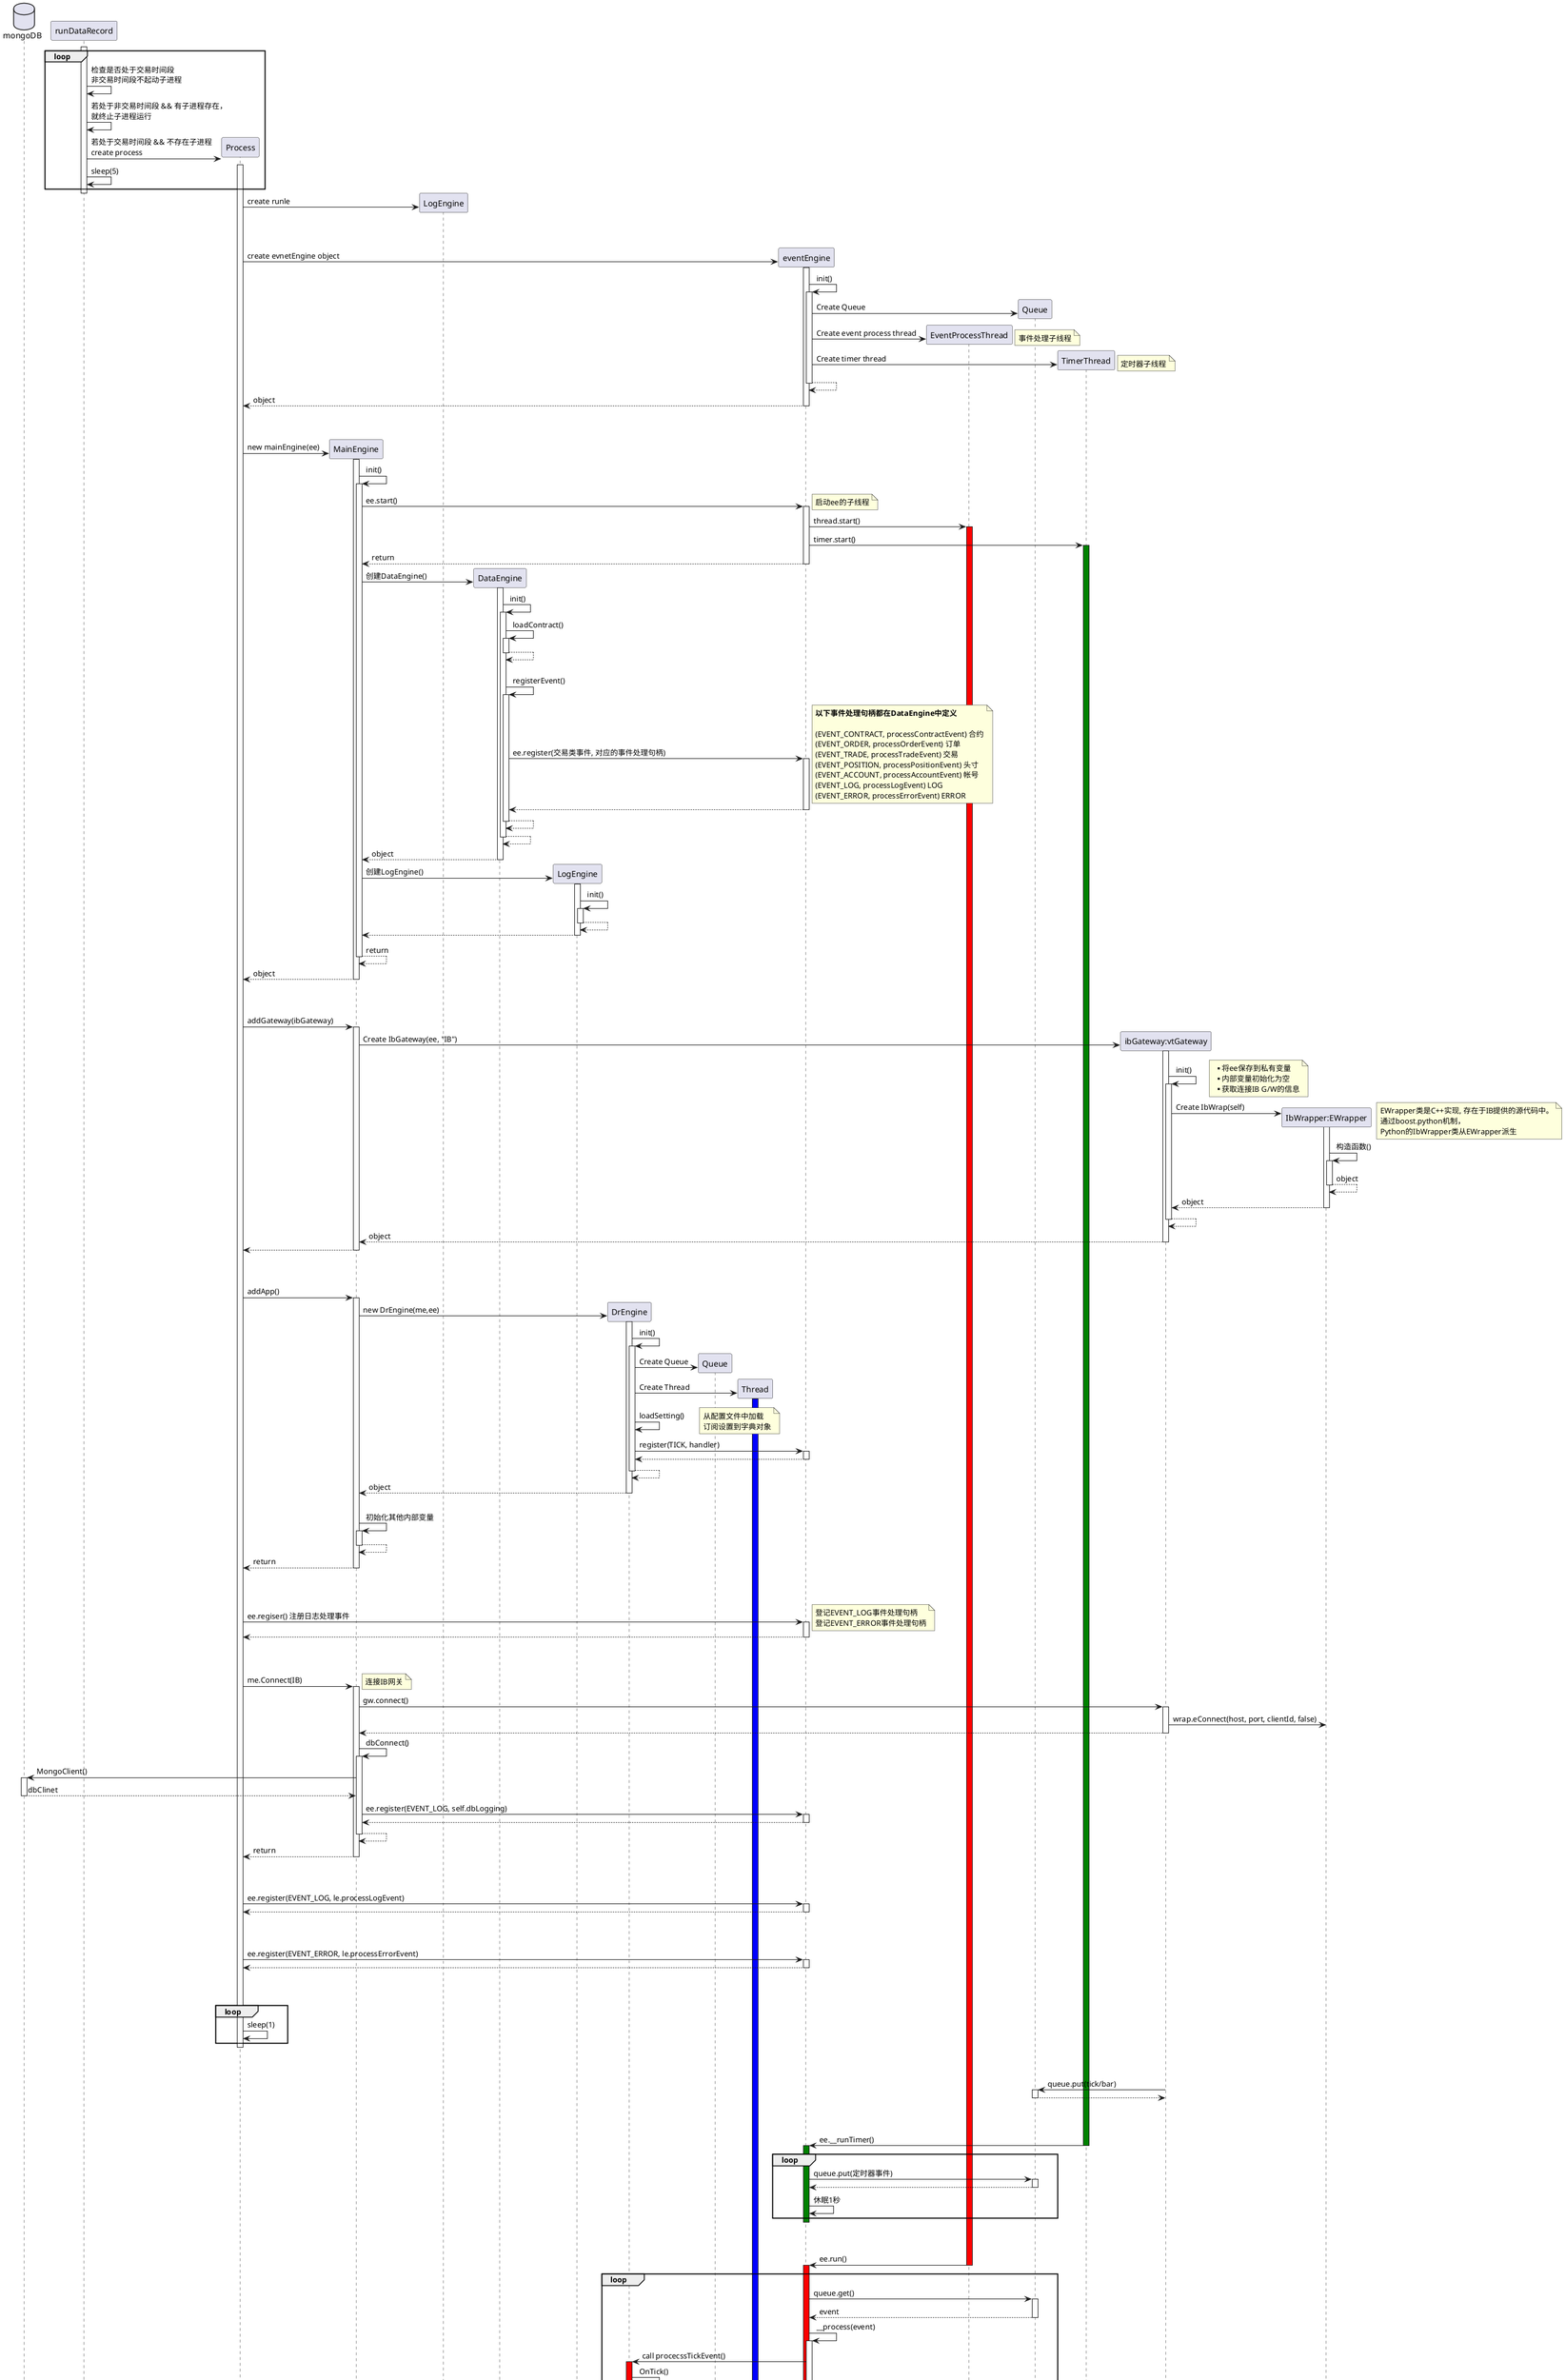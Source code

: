 @startuml
database mongoDB as db
participant runDataRecord as rundr
participant Process as run
participant MainEngine as me
participant LogEngine as runle
participant DataEngine as dte
participant LogEngine as le
participant DrEngine as dr
participant Queue as drq
participant Thread as drt
participant eventEngine as ee
participant EventProcessThread as eet
participant Queue as eeq
participant TimerThread as eetm
participant "ibGateway:vtGateway" as gw
participant "IbWrapper:EWrapper" as wrap





activate rundr
    loop
        rundr->rundr: 检查是否处于交易时间段\n非交易时间段不起动子进程
        rundr->rundr: 若处于非交易时间段 && 有子进程存在，\n就终止子进程运行
        rundr->run ** : 若处于交易时间段 && 不存在子进程\ncreate process
        activate run
        rundr->rundr: sleep(5)
    end loop
    deactivate rundr

run->runle ** : create runle
|||
|||
run->ee ** :create evnetEngine object
    activate ee
    ee->ee ++ : init()
        ee->eeq ** : Create Queue
        ee->eet ** : Create event process thread
        note right: 事件处理子线程
        ee->eetm ** : Create timer thread
        note right: 定时器子线程
        return
    return object
|||
|||
run->me ** : new mainEngine(ee)
    activate me
    me->me ++ : init()
        me->ee ++ : ee.start()
            note right: 启动ee的子线程
            ee->eet ++ #red : thread.start()
            ee->eetm ++ #green : timer.start()
            ee-->me--: return
        me->dte ** :创建DataEngine()
            activate dte
            dte->dte ++ : init()
                dte->dte ++ : loadContract()
                    return
                |||
                dte->dte ++ : registerEvent()
                    dte->ee ++ : ee.register(交易类事件, 对应的事件处理句柄)
                        note right
                            **以下事件处理句柄都在DataEngine中定义**

                            (EVENT_CONTRACT, processContractEvent) 合约
                            (EVENT_ORDER, processOrderEvent) 订单
                            (EVENT_TRADE, processTradeEvent) 交易
                            (EVENT_POSITION, processPositionEvent) 头寸
                            (EVENT_ACCOUNT, processAccountEvent) 帐号
                            (EVENT_LOG, processLogEvent) LOG
                            (EVENT_ERROR, processErrorEvent) ERROR
                        end note
                        return
                    return
                return
            return object
        me->le ** :创建LogEngine()
            activate le
            le->le ++ : init()
                return
            return
        me-->me--:return
    me-->run--: object
|||
|||
run->me ++ : addGateway(ibGateway)
    me->gw ** : Create IbGateway(ee, "IB")
        activate gw
            gw->gw ++ : init()
                note right
                    ** 将ee保存到私有变量
                    ** 内部变量初始化为空
                    ** 获取连接IB G/W的信息
                end note
                gw->wrap ** : Create IbWrap(self)
                    note right
                        EWrapper类是C++实现, 存在于IB提供的源代码中。
                        通过boost.python机制，
                        Python的IbWrapper类从EWrapper派生
                    end note
                    activate wrap
                    wrap->wrap ++ : 构造函数()
                        return object
                    return object
                return
        return object
    return
|||
|||
run->me ++ : addApp()
    me->dr**: new DrEngine(me,ee)
        activate dr
        dr->dr++:init()
            dr->drq **:Create Queue
            dr->drt **:Create Thread
                activate drt #blue
            dr->dr:loadSetting()
                note right
                从配置文件中加载
                订阅设置到字典对象
                end note
            dr->ee++:register(TICK, handler)
                return
            dr-->dr -- :
        dr-->me--: object
    |||
    me->me ++ : 初始化其他内部变量
        return

    run<--me -- : return
|||
|||
run->ee: ee.regiser() 注册日志处理事件
    activate ee
    note right
        登记EVENT_LOG事件处理句柄
        登记EVENT_ERROR事件处理句柄
    end note
    return
|||
|||
run->me++: me.Connect(IB)
    note right: 连接IB网关
    me->gw ++ : gw.connect()
        gw-> wrap : wrap.eConnect(host, port, clientId, false)
        return
    me->me ++ : dbConnect()
        me->db ++ : MongoClient()
            return dbClinet
        me->ee ++ : ee.register(EVENT_LOG, self.dbLogging)
            return
        return
    run<--me--:return

|||
|||
run->ee ++ : ee.register(EVENT_LOG, le.processLogEvent)
    return

|||
|||
run->ee ++ : ee.register(EVENT_ERROR, le.processErrorEvent)
    return

|||
|||
loop
    run->run: sleep(1)
end loop
deactivate run
|||
|||
gw->eeq ++: queue.put(tick/bar)
    return
|||
|||
eetm->ee -- : ee.__runTimer()
    activate ee #green
    loop
        ee->eeq ++ : queue.put(定时器事件)
            return
        ee->ee : 休眠1秒
    end loop
    deactivate ee
|||
|||
eet->ee--: ee.run()
    activate ee #red
    loop
        ee->eeq ++ :queue.get()
        return event
        ee->ee ++ : __process(event)
            ee->dr ++ #red :call procecssTickEvent()
                dr->dr ++ :OnTick()
                    dr->drq ++: queue.put(tick)
                        return
                    return

                dr->dr ++ :OnBar()
                    dr->drq ++: queue.put(bar)
                        return
                    return
                return
            return
    end loop
    deactivate ee


drt->dr -- :run()
    activate dr #blue
    loop
        dr->drq ++ :queue.get()
        drq-->dr --:data
        dr->me:insertDB(data)
    end loop
    deactivate dr

me->db: 写入mongoDB

@enduml
